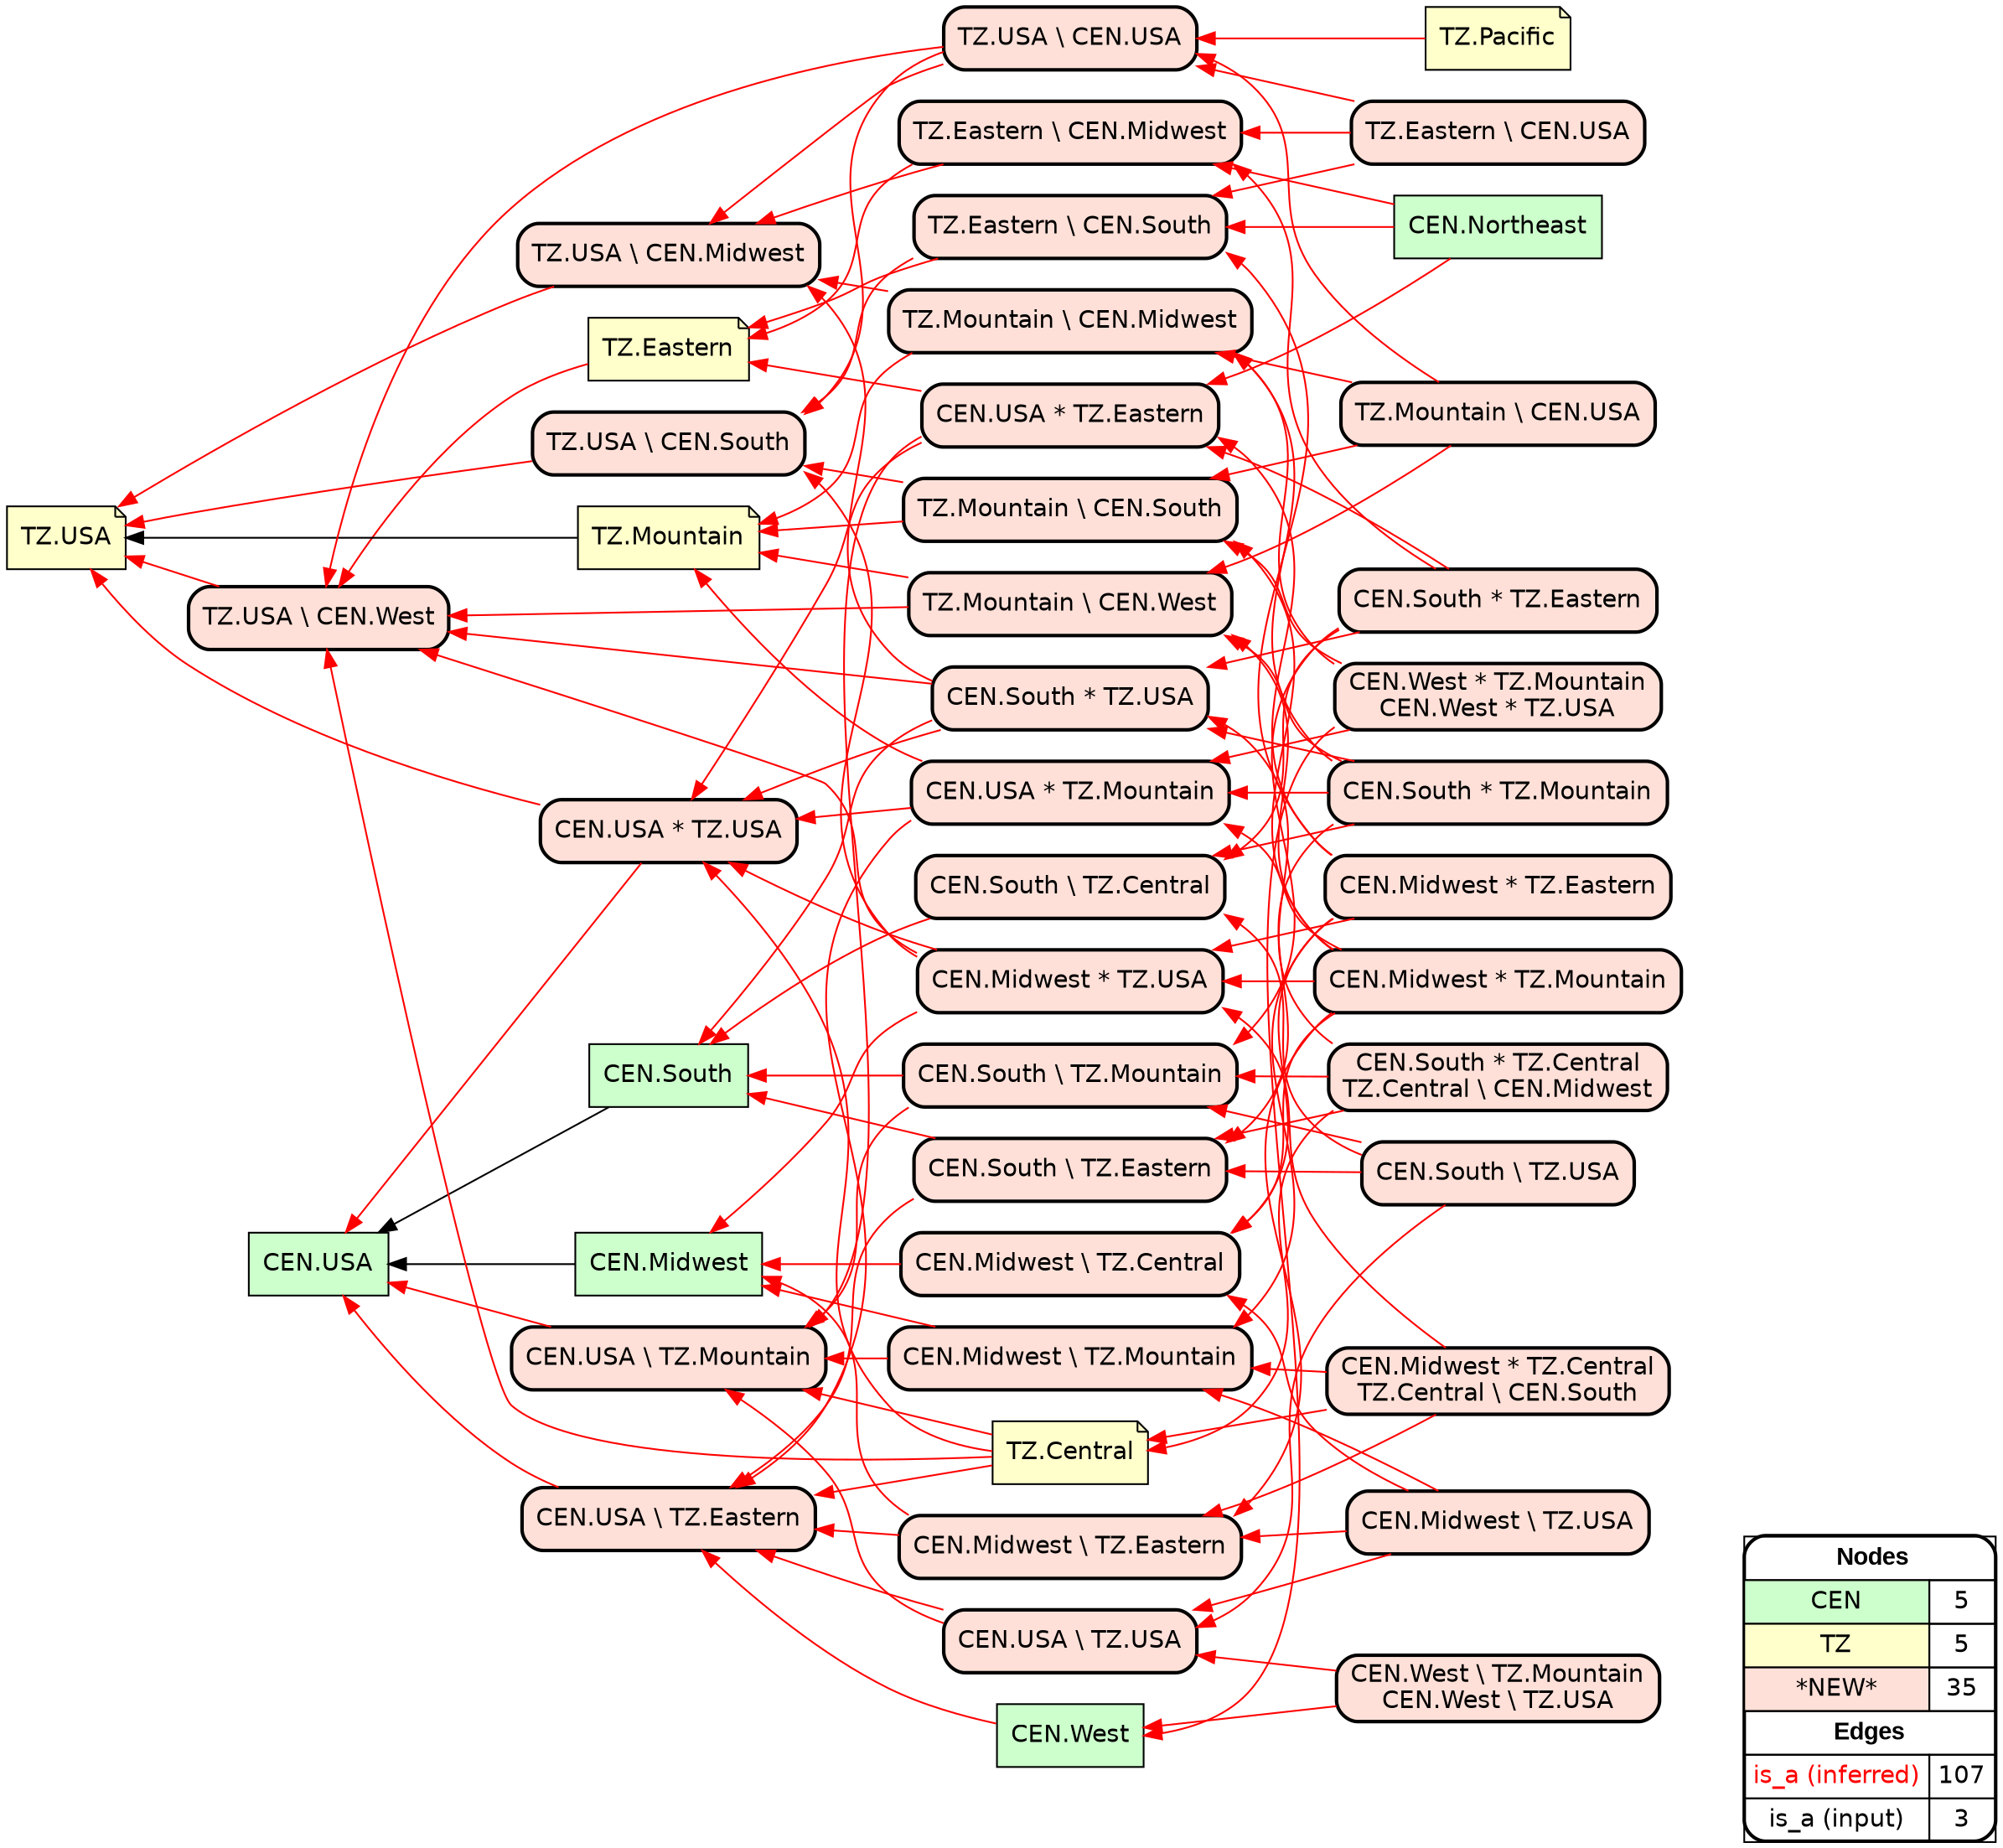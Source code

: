 digraph{
rankdir=RL
node[shape=box style=filled fillcolor="#CCFFCC" fontname="helvetica"] 
"CEN.Northeast"
"CEN.South"
"CEN.USA"
"CEN.Midwest"
"CEN.West"
node[shape=note style=filled fillcolor="#FFFFCC" fontname="helvetica"] 
"TZ.Eastern"
"TZ.Central"
"TZ.Mountain"
"TZ.Pacific"
"TZ.USA"
node[shape=box style="filled,rounded,bold" fillcolor="#FFE0D8" fontname="helvetica"] 
"CEN.Midwest * TZ.Central\nTZ.Central \\ CEN.South"
"CEN.South * TZ.Eastern"
"CEN.South \\ TZ.Eastern"
"TZ.USA \\ CEN.Midwest"
"CEN.West \\ TZ.Mountain\nCEN.West \\ TZ.USA"
"CEN.South * TZ.Mountain"
"CEN.Midwest \\ TZ.Mountain"
"CEN.Midwest \\ TZ.Central"
"CEN.Midwest * TZ.Eastern"
"CEN.Midwest * TZ.Mountain"
"TZ.Mountain \\ CEN.West"
"CEN.USA * TZ.Eastern"
"CEN.USA \\ TZ.Mountain"
"TZ.Mountain \\ CEN.Midwest"
"CEN.South \\ TZ.Mountain"
"CEN.West * TZ.Mountain\nCEN.West * TZ.USA"
"TZ.Mountain \\ CEN.South"
"CEN.South \\ TZ.Central"
"CEN.USA \\ TZ.USA"
"TZ.Eastern \\ CEN.South"
"TZ.Mountain \\ CEN.USA"
"TZ.USA \\ CEN.South"
"CEN.South \\ TZ.USA"
"CEN.Midwest * TZ.USA"
"TZ.Eastern \\ CEN.USA"
"TZ.USA \\ CEN.USA"
"CEN.USA * TZ.Mountain"
"CEN.South * TZ.USA"
"TZ.USA \\ CEN.West"
"CEN.USA * TZ.USA"
"CEN.USA \\ TZ.Eastern"
"CEN.Midwest \\ TZ.USA"
"TZ.Eastern \\ CEN.Midwest"
"CEN.South * TZ.Central\nTZ.Central \\ CEN.Midwest"
"CEN.Midwest \\ TZ.Eastern"
edge[arrowhead=normal style=dotted color="#000000" constraint=true penwidth=1]
edge[arrowhead=normal style=solid color="#FF0000" constraint=true penwidth=1]
"CEN.Midwest * TZ.Eastern" -> "CEN.Midwest \\ TZ.Central"
"TZ.USA \\ CEN.South" -> "TZ.USA"
"CEN.Midwest * TZ.Mountain" -> "TZ.Mountain \\ CEN.South"
"TZ.Eastern" -> "TZ.USA \\ CEN.West"
"CEN.USA * TZ.Mountain" -> "TZ.Mountain"
"TZ.Mountain \\ CEN.West" -> "TZ.USA \\ CEN.West"
"CEN.Midwest * TZ.USA" -> "TZ.USA \\ CEN.South"
"TZ.Mountain \\ CEN.South" -> "TZ.Mountain"
"CEN.Northeast" -> "CEN.USA * TZ.Eastern"
"TZ.Eastern \\ CEN.South" -> "TZ.USA \\ CEN.South"
"TZ.Eastern \\ CEN.USA" -> "TZ.USA \\ CEN.USA"
"CEN.Midwest * TZ.Mountain" -> "CEN.USA * TZ.Mountain"
"CEN.West" -> "CEN.USA \\ TZ.Eastern"
"CEN.Midwest \\ TZ.USA" -> "CEN.Midwest \\ TZ.Eastern"
"CEN.South * TZ.USA" -> "CEN.USA * TZ.USA"
"TZ.Central" -> "CEN.USA \\ TZ.Eastern"
"CEN.Midwest * TZ.Eastern" -> "TZ.Eastern \\ CEN.South"
"CEN.Midwest * TZ.Central\nTZ.Central \\ CEN.South" -> "TZ.Central"
"CEN.USA * TZ.Eastern" -> "CEN.USA * TZ.USA"
"CEN.Midwest \\ TZ.Eastern" -> "CEN.USA \\ TZ.Eastern"
"CEN.South * TZ.Mountain" -> "CEN.South * TZ.USA"
"CEN.South * TZ.Eastern" -> "TZ.Eastern \\ CEN.Midwest"
"CEN.USA * TZ.USA" -> "TZ.USA"
"CEN.USA * TZ.Mountain" -> "CEN.USA \\ TZ.Eastern"
"CEN.South * TZ.Eastern" -> "CEN.USA * TZ.Eastern"
"CEN.Midwest \\ TZ.Eastern" -> "CEN.Midwest"
"TZ.USA \\ CEN.USA" -> "TZ.USA \\ CEN.West"
"TZ.Central" -> "TZ.USA \\ CEN.West"
"CEN.West * TZ.Mountain\nCEN.West * TZ.USA" -> "TZ.Mountain \\ CEN.South"
"CEN.South \\ TZ.Mountain" -> "CEN.South"
"TZ.Eastern \\ CEN.USA" -> "TZ.Eastern \\ CEN.Midwest"
"CEN.Midwest * TZ.USA" -> "CEN.USA * TZ.USA"
"CEN.West \\ TZ.Mountain\nCEN.West \\ TZ.USA" -> "CEN.West"
"CEN.Midwest \\ TZ.USA" -> "CEN.USA \\ TZ.USA"
"CEN.West * TZ.Mountain\nCEN.West * TZ.USA" -> "CEN.West"
"CEN.South * TZ.Mountain" -> "TZ.Mountain \\ CEN.West"
"CEN.South \\ TZ.USA" -> "CEN.South \\ TZ.Eastern"
"TZ.Eastern \\ CEN.South" -> "TZ.Eastern"
"CEN.South * TZ.Eastern" -> "CEN.South * TZ.USA"
"CEN.USA \\ TZ.Mountain" -> "CEN.USA"
"CEN.Midwest * TZ.Eastern" -> "CEN.Midwest * TZ.USA"
"CEN.South \\ TZ.Eastern" -> "CEN.South"
"CEN.South * TZ.USA" -> "CEN.South"
"CEN.South * TZ.Mountain" -> "TZ.Mountain \\ CEN.Midwest"
"CEN.Midwest * TZ.Mountain" -> "TZ.Mountain \\ CEN.West"
"CEN.Midwest \\ TZ.Mountain" -> "CEN.USA \\ TZ.Mountain"
"CEN.USA * TZ.Eastern" -> "CEN.USA \\ TZ.Mountain"
"TZ.Mountain \\ CEN.South" -> "TZ.USA \\ CEN.South"
"CEN.Midwest * TZ.Mountain" -> "CEN.Midwest \\ TZ.Eastern"
"CEN.South \\ TZ.USA" -> "CEN.USA \\ TZ.USA"
"TZ.USA \\ CEN.Midwest" -> "TZ.USA"
"TZ.USA \\ CEN.USA" -> "TZ.USA \\ CEN.South"
"TZ.Mountain \\ CEN.Midwest" -> "TZ.USA \\ CEN.Midwest"
"TZ.Mountain \\ CEN.USA" -> "TZ.Mountain \\ CEN.South"
"CEN.Midwest * TZ.Mountain" -> "CEN.Midwest * TZ.USA"
"TZ.Eastern \\ CEN.USA" -> "TZ.Eastern \\ CEN.South"
"CEN.South \\ TZ.Central" -> "CEN.South"
"CEN.West * TZ.Mountain\nCEN.West * TZ.USA" -> "TZ.Mountain \\ CEN.Midwest"
"TZ.Mountain \\ CEN.USA" -> "TZ.Mountain \\ CEN.West"
"CEN.South * TZ.Eastern" -> "CEN.South \\ TZ.Mountain"
"CEN.Midwest \\ TZ.Central" -> "CEN.Midwest"
"CEN.South \\ TZ.USA" -> "CEN.South \\ TZ.Central"
"CEN.Midwest * TZ.USA" -> "CEN.Midwest"
"CEN.Midwest * TZ.Eastern" -> "CEN.Midwest \\ TZ.Mountain"
"TZ.Eastern \\ CEN.Midwest" -> "TZ.Eastern"
"CEN.USA * TZ.Mountain" -> "CEN.USA * TZ.USA"
"CEN.West \\ TZ.Mountain\nCEN.West \\ TZ.USA" -> "CEN.USA \\ TZ.USA"
"CEN.USA \\ TZ.USA" -> "CEN.USA \\ TZ.Eastern"
"CEN.Midwest * TZ.Central\nTZ.Central \\ CEN.South" -> "CEN.Midwest \\ TZ.Eastern"
"TZ.USA \\ CEN.West" -> "TZ.USA"
"CEN.Midwest * TZ.Eastern" -> "CEN.USA * TZ.Eastern"
"TZ.Central" -> "CEN.USA \\ TZ.Mountain"
"CEN.Midwest \\ TZ.Mountain" -> "CEN.Midwest"
"CEN.South * TZ.Central\nTZ.Central \\ CEN.Midwest" -> "CEN.South * TZ.USA"
"CEN.South * TZ.Mountain" -> "CEN.USA * TZ.Mountain"
"TZ.Mountain \\ CEN.West" -> "TZ.Mountain"
"TZ.Central" -> "CEN.USA * TZ.USA"
"TZ.Mountain \\ CEN.USA" -> "TZ.Mountain \\ CEN.Midwest"
"TZ.Eastern \\ CEN.Midwest" -> "TZ.USA \\ CEN.Midwest"
"CEN.South * TZ.Central\nTZ.Central \\ CEN.Midwest" -> "CEN.South \\ TZ.Mountain"
"CEN.Midwest * TZ.Central\nTZ.Central \\ CEN.South" -> "CEN.Midwest * TZ.USA"
"CEN.Northeast" -> "TZ.Eastern \\ CEN.South"
"TZ.USA \\ CEN.USA" -> "TZ.USA \\ CEN.Midwest"
"CEN.South * TZ.Central\nTZ.Central \\ CEN.Midwest" -> "TZ.Central"
"CEN.Midwest \\ TZ.USA" -> "CEN.Midwest \\ TZ.Mountain"
"CEN.Midwest \\ TZ.USA" -> "CEN.Midwest \\ TZ.Central"
"CEN.Midwest * TZ.USA" -> "TZ.USA \\ CEN.West"
"CEN.West * TZ.Mountain\nCEN.West * TZ.USA" -> "CEN.USA * TZ.Mountain"
"CEN.Northeast" -> "TZ.Eastern \\ CEN.Midwest"
"CEN.Midwest * TZ.Central\nTZ.Central \\ CEN.South" -> "CEN.Midwest \\ TZ.Mountain"
"CEN.USA * TZ.USA" -> "CEN.USA"
"CEN.South \\ TZ.Eastern" -> "CEN.USA \\ TZ.Eastern"
"TZ.Pacific" -> "TZ.USA \\ CEN.USA"
"CEN.South * TZ.USA" -> "TZ.USA \\ CEN.West"
"CEN.South * TZ.Central\nTZ.Central \\ CEN.Midwest" -> "CEN.South \\ TZ.Eastern"
"CEN.South * TZ.Eastern" -> "CEN.South \\ TZ.Central"
"CEN.USA \\ TZ.USA" -> "CEN.USA \\ TZ.Mountain"
"CEN.South \\ TZ.USA" -> "CEN.South \\ TZ.Mountain"
"CEN.Midwest * TZ.Mountain" -> "CEN.Midwest \\ TZ.Central"
"CEN.South \\ TZ.Mountain" -> "CEN.USA \\ TZ.Mountain"
"CEN.USA \\ TZ.Eastern" -> "CEN.USA"
"CEN.South * TZ.USA" -> "TZ.USA \\ CEN.Midwest"
"CEN.South * TZ.Mountain" -> "CEN.South \\ TZ.Central"
"CEN.USA * TZ.Eastern" -> "TZ.Eastern"
"TZ.Mountain \\ CEN.Midwest" -> "TZ.Mountain"
"TZ.Mountain \\ CEN.USA" -> "TZ.USA \\ CEN.USA"
"CEN.South * TZ.Mountain" -> "CEN.South \\ TZ.Eastern"
edge[arrowhead=normal style=solid color="#000000" constraint=true penwidth=1]
"CEN.South" -> "CEN.USA"
"TZ.Mountain" -> "TZ.USA"
"CEN.Midwest" -> "CEN.USA"
node[shape=box] 
{rank=source Legend [fillcolor= white margin=0 label=< 
 <TABLE BORDER="0" CELLBORDER="1" CELLSPACING="0" CELLPADDING="4"> 
<TR> <TD COLSPAN="2"><font face="Arial Black"> Nodes</font></TD> </TR> 
<TR> 
 <TD bgcolor="#CCFFCC" fontname="helvetica">CEN</TD> 
 <TD>5</TD> 
 </TR> 
<TR> 
 <TD bgcolor="#FFFFCC" fontname="helvetica">TZ</TD> 
 <TD>5</TD> 
 </TR> 
<TR> 
 <TD bgcolor="#FFE0D8" fontname="helvetica">*NEW*</TD> 
 <TD>35</TD> 
 </TR> 
<TR> <TD COLSPAN="2"><font face = "Arial Black"> Edges </font></TD> </TR> 
<TR> 
 <TD><font color ="#FF0000">is_a (inferred)</font></TD><TD>107</TD>
</TR>
<TR> 
 <TD><font color ="#000000">is_a (input)</font></TD><TD>3</TD>
</TR>
</TABLE> 
 >] } 
}